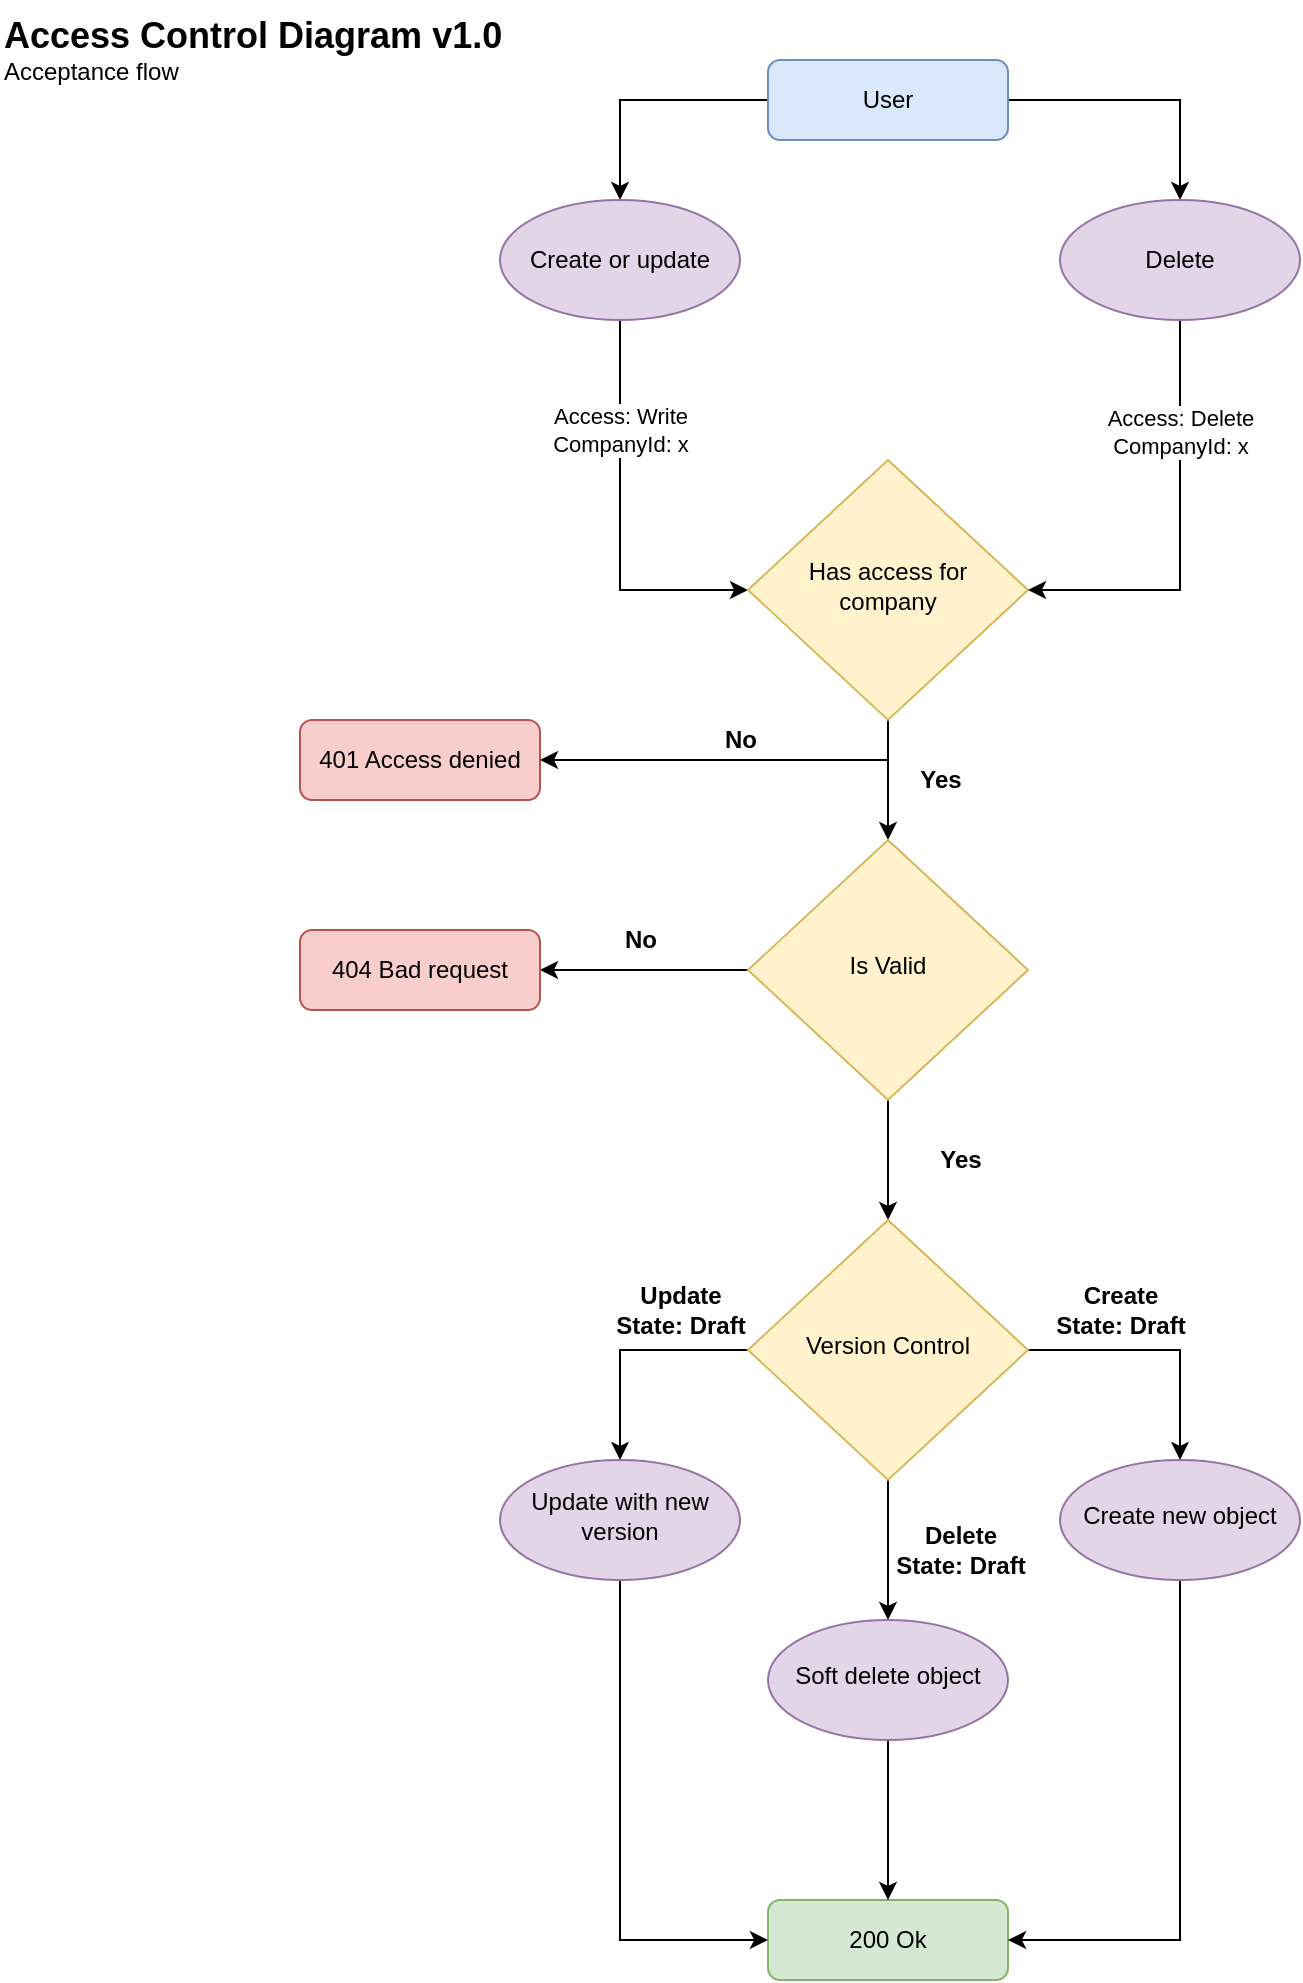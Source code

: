 <mxfile version="20.2.3" type="device"><diagram id="C5RBs43oDa-KdzZeNtuy" name="Page-1"><mxGraphModel dx="2147" dy="1033" grid="1" gridSize="10" guides="1" tooltips="1" connect="1" arrows="1" fold="1" page="1" pageScale="1" pageWidth="827" pageHeight="1169" math="0" shadow="0"><root><mxCell id="WIyWlLk6GJQsqaUBKTNV-0"/><mxCell id="WIyWlLk6GJQsqaUBKTNV-1" parent="WIyWlLk6GJQsqaUBKTNV-0"/><mxCell id="nzmLhnQiLKHIaTaiKuy6-3" value="" style="edgeStyle=orthogonalEdgeStyle;rounded=0;orthogonalLoop=1;jettySize=auto;html=1;" edge="1" parent="WIyWlLk6GJQsqaUBKTNV-1" source="WIyWlLk6GJQsqaUBKTNV-3" target="nzmLhnQiLKHIaTaiKuy6-2"><mxGeometry relative="1" as="geometry"/></mxCell><mxCell id="nzmLhnQiLKHIaTaiKuy6-5" value="" style="edgeStyle=orthogonalEdgeStyle;rounded=0;orthogonalLoop=1;jettySize=auto;html=1;" edge="1" parent="WIyWlLk6GJQsqaUBKTNV-1" source="WIyWlLk6GJQsqaUBKTNV-3" target="nzmLhnQiLKHIaTaiKuy6-4"><mxGeometry relative="1" as="geometry"/></mxCell><mxCell id="WIyWlLk6GJQsqaUBKTNV-3" value="User" style="rounded=1;whiteSpace=wrap;html=1;fontSize=12;glass=0;strokeWidth=1;shadow=0;fillColor=#dae8fc;strokeColor=#6c8ebf;" parent="WIyWlLk6GJQsqaUBKTNV-1" vertex="1"><mxGeometry x="444" y="70" width="120" height="40" as="geometry"/></mxCell><mxCell id="WIyWlLk6GJQsqaUBKTNV-7" value="200 Ok" style="rounded=1;whiteSpace=wrap;html=1;fontSize=12;glass=0;strokeWidth=1;shadow=0;fillColor=#d5e8d4;strokeColor=#82b366;" parent="WIyWlLk6GJQsqaUBKTNV-1" vertex="1"><mxGeometry x="444" y="990" width="120" height="40" as="geometry"/></mxCell><mxCell id="WIyWlLk6GJQsqaUBKTNV-12" value="401 Access denied" style="rounded=1;whiteSpace=wrap;html=1;fontSize=12;glass=0;strokeWidth=1;shadow=0;fillColor=#f8cecc;strokeColor=#b85450;" parent="WIyWlLk6GJQsqaUBKTNV-1" vertex="1"><mxGeometry x="210" y="400" width="120" height="40" as="geometry"/></mxCell><mxCell id="DM-HXkn2b287BMufLKwu-4" style="edgeStyle=orthogonalEdgeStyle;rounded=0;orthogonalLoop=1;jettySize=auto;html=1;entryX=0;entryY=0.5;entryDx=0;entryDy=0;exitX=0.5;exitY=1;exitDx=0;exitDy=0;" parent="WIyWlLk6GJQsqaUBKTNV-1" source="nzmLhnQiLKHIaTaiKuy6-2" target="DM-HXkn2b287BMufLKwu-2" edge="1"><mxGeometry relative="1" as="geometry"/></mxCell><mxCell id="DM-HXkn2b287BMufLKwu-5" value="Access: Write&lt;br&gt;CompanyId: x" style="edgeLabel;html=1;align=center;verticalAlign=middle;resizable=0;points=[];" parent="DM-HXkn2b287BMufLKwu-4" vertex="1" connectable="0"><mxGeometry x="-0.121" y="1" relative="1" as="geometry"><mxPoint x="-1" y="-33" as="offset"/></mxGeometry></mxCell><mxCell id="nzmLhnQiLKHIaTaiKuy6-9" style="edgeStyle=orthogonalEdgeStyle;rounded=0;orthogonalLoop=1;jettySize=auto;html=1;exitX=0.5;exitY=1;exitDx=0;exitDy=0;" edge="1" parent="WIyWlLk6GJQsqaUBKTNV-1" source="DM-HXkn2b287BMufLKwu-2" target="WIyWlLk6GJQsqaUBKTNV-12"><mxGeometry relative="1" as="geometry"/></mxCell><mxCell id="nzmLhnQiLKHIaTaiKuy6-11" style="edgeStyle=orthogonalEdgeStyle;rounded=0;orthogonalLoop=1;jettySize=auto;html=1;exitX=0.5;exitY=1;exitDx=0;exitDy=0;" edge="1" parent="WIyWlLk6GJQsqaUBKTNV-1" source="DM-HXkn2b287BMufLKwu-2" target="DM-HXkn2b287BMufLKwu-6"><mxGeometry relative="1" as="geometry"/></mxCell><mxCell id="DM-HXkn2b287BMufLKwu-2" value="Has access for company" style="rhombus;whiteSpace=wrap;html=1;shadow=0;fontFamily=Helvetica;fontSize=12;align=center;strokeWidth=1;spacing=6;spacingTop=-4;fillColor=#fff2cc;strokeColor=#d6b656;" parent="WIyWlLk6GJQsqaUBKTNV-1" vertex="1"><mxGeometry x="434" y="270" width="140" height="130" as="geometry"/></mxCell><mxCell id="nzmLhnQiLKHIaTaiKuy6-14" style="edgeStyle=orthogonalEdgeStyle;rounded=0;orthogonalLoop=1;jettySize=auto;html=1;exitX=0;exitY=0.5;exitDx=0;exitDy=0;entryX=1;entryY=0.5;entryDx=0;entryDy=0;" edge="1" parent="WIyWlLk6GJQsqaUBKTNV-1" source="DM-HXkn2b287BMufLKwu-6" target="nzmLhnQiLKHIaTaiKuy6-13"><mxGeometry relative="1" as="geometry"/></mxCell><mxCell id="nzmLhnQiLKHIaTaiKuy6-17" style="edgeStyle=orthogonalEdgeStyle;rounded=0;orthogonalLoop=1;jettySize=auto;html=1;exitX=0.5;exitY=1;exitDx=0;exitDy=0;" edge="1" parent="WIyWlLk6GJQsqaUBKTNV-1" source="DM-HXkn2b287BMufLKwu-6" target="nzmLhnQiLKHIaTaiKuy6-16"><mxGeometry relative="1" as="geometry"/></mxCell><mxCell id="DM-HXkn2b287BMufLKwu-6" value="Is Valid" style="rhombus;whiteSpace=wrap;html=1;shadow=0;fontFamily=Helvetica;fontSize=12;align=center;strokeWidth=1;spacing=6;spacingTop=-4;fillColor=#fff2cc;strokeColor=#d6b656;" parent="WIyWlLk6GJQsqaUBKTNV-1" vertex="1"><mxGeometry x="434" y="460" width="140" height="130" as="geometry"/></mxCell><mxCell id="nzmLhnQiLKHIaTaiKuy6-2" value="Create or update" style="ellipse;whiteSpace=wrap;html=1;rounded=1;glass=0;strokeWidth=1;shadow=0;fillColor=#e1d5e7;strokeColor=#9673a6;" vertex="1" parent="WIyWlLk6GJQsqaUBKTNV-1"><mxGeometry x="310" y="140" width="120" height="60" as="geometry"/></mxCell><mxCell id="nzmLhnQiLKHIaTaiKuy6-6" style="edgeStyle=orthogonalEdgeStyle;rounded=0;orthogonalLoop=1;jettySize=auto;html=1;exitX=0.5;exitY=1;exitDx=0;exitDy=0;entryX=1;entryY=0.5;entryDx=0;entryDy=0;" edge="1" parent="WIyWlLk6GJQsqaUBKTNV-1" source="nzmLhnQiLKHIaTaiKuy6-4" target="DM-HXkn2b287BMufLKwu-2"><mxGeometry relative="1" as="geometry"/></mxCell><mxCell id="nzmLhnQiLKHIaTaiKuy6-7" value="&lt;span style=&quot;&quot;&gt;Access: Delete&lt;/span&gt;&lt;br style=&quot;background-color: rgb(248, 249, 250);&quot;&gt;&lt;span style=&quot;&quot;&gt;CompanyId: x&lt;/span&gt;" style="edgeLabel;html=1;align=center;verticalAlign=middle;resizable=0;points=[];" vertex="1" connectable="0" parent="nzmLhnQiLKHIaTaiKuy6-6"><mxGeometry x="-0.262" y="2" relative="1" as="geometry"><mxPoint x="-2" y="-22" as="offset"/></mxGeometry></mxCell><mxCell id="nzmLhnQiLKHIaTaiKuy6-4" value="Delete" style="ellipse;whiteSpace=wrap;html=1;rounded=1;glass=0;strokeWidth=1;shadow=0;fillColor=#e1d5e7;strokeColor=#9673a6;" vertex="1" parent="WIyWlLk6GJQsqaUBKTNV-1"><mxGeometry x="590" y="140" width="120" height="60" as="geometry"/></mxCell><mxCell id="nzmLhnQiLKHIaTaiKuy6-10" value="&lt;b&gt;No&lt;/b&gt;" style="text;html=1;align=center;verticalAlign=middle;resizable=0;points=[];autosize=1;strokeColor=none;fillColor=none;" vertex="1" parent="WIyWlLk6GJQsqaUBKTNV-1"><mxGeometry x="410" y="395" width="40" height="30" as="geometry"/></mxCell><mxCell id="nzmLhnQiLKHIaTaiKuy6-12" value="&lt;b&gt;Yes&lt;/b&gt;" style="text;html=1;align=center;verticalAlign=middle;resizable=0;points=[];autosize=1;strokeColor=none;fillColor=none;" vertex="1" parent="WIyWlLk6GJQsqaUBKTNV-1"><mxGeometry x="510" y="415" width="40" height="30" as="geometry"/></mxCell><mxCell id="nzmLhnQiLKHIaTaiKuy6-13" value="404 Bad request" style="rounded=1;whiteSpace=wrap;html=1;fontSize=12;glass=0;strokeWidth=1;shadow=0;fillColor=#f8cecc;strokeColor=#b85450;" vertex="1" parent="WIyWlLk6GJQsqaUBKTNV-1"><mxGeometry x="210" y="505" width="120" height="40" as="geometry"/></mxCell><mxCell id="nzmLhnQiLKHIaTaiKuy6-15" value="&lt;b&gt;No&lt;/b&gt;" style="text;html=1;align=center;verticalAlign=middle;resizable=0;points=[];autosize=1;strokeColor=none;fillColor=none;" vertex="1" parent="WIyWlLk6GJQsqaUBKTNV-1"><mxGeometry x="360" y="495" width="40" height="30" as="geometry"/></mxCell><mxCell id="nzmLhnQiLKHIaTaiKuy6-20" value="" style="edgeStyle=orthogonalEdgeStyle;rounded=0;orthogonalLoop=1;jettySize=auto;html=1;entryX=0.5;entryY=0;entryDx=0;entryDy=0;" edge="1" parent="WIyWlLk6GJQsqaUBKTNV-1" source="nzmLhnQiLKHIaTaiKuy6-16" target="nzmLhnQiLKHIaTaiKuy6-19"><mxGeometry relative="1" as="geometry"/></mxCell><mxCell id="nzmLhnQiLKHIaTaiKuy6-24" style="edgeStyle=orthogonalEdgeStyle;rounded=0;orthogonalLoop=1;jettySize=auto;html=1;exitX=1;exitY=0.5;exitDx=0;exitDy=0;entryX=0.5;entryY=0;entryDx=0;entryDy=0;" edge="1" parent="WIyWlLk6GJQsqaUBKTNV-1" source="nzmLhnQiLKHIaTaiKuy6-16" target="nzmLhnQiLKHIaTaiKuy6-23"><mxGeometry relative="1" as="geometry"/></mxCell><mxCell id="nzmLhnQiLKHIaTaiKuy6-27" style="edgeStyle=orthogonalEdgeStyle;rounded=0;orthogonalLoop=1;jettySize=auto;html=1;exitX=0.5;exitY=1;exitDx=0;exitDy=0;" edge="1" parent="WIyWlLk6GJQsqaUBKTNV-1" source="nzmLhnQiLKHIaTaiKuy6-16" target="nzmLhnQiLKHIaTaiKuy6-26"><mxGeometry relative="1" as="geometry"/></mxCell><mxCell id="nzmLhnQiLKHIaTaiKuy6-16" value="Version Control" style="rhombus;whiteSpace=wrap;html=1;shadow=0;fontFamily=Helvetica;fontSize=12;align=center;strokeWidth=1;spacing=6;spacingTop=-4;fillColor=#fff2cc;strokeColor=#d6b656;" vertex="1" parent="WIyWlLk6GJQsqaUBKTNV-1"><mxGeometry x="434" y="650" width="140" height="130" as="geometry"/></mxCell><mxCell id="nzmLhnQiLKHIaTaiKuy6-18" value="&lt;b&gt;Yes&lt;/b&gt;" style="text;html=1;align=center;verticalAlign=middle;resizable=0;points=[];autosize=1;strokeColor=none;fillColor=none;" vertex="1" parent="WIyWlLk6GJQsqaUBKTNV-1"><mxGeometry x="520" y="605" width="40" height="30" as="geometry"/></mxCell><mxCell id="nzmLhnQiLKHIaTaiKuy6-29" style="edgeStyle=orthogonalEdgeStyle;rounded=0;orthogonalLoop=1;jettySize=auto;html=1;exitX=0.5;exitY=1;exitDx=0;exitDy=0;entryX=0;entryY=0.5;entryDx=0;entryDy=0;" edge="1" parent="WIyWlLk6GJQsqaUBKTNV-1" source="nzmLhnQiLKHIaTaiKuy6-19" target="WIyWlLk6GJQsqaUBKTNV-7"><mxGeometry relative="1" as="geometry"/></mxCell><mxCell id="nzmLhnQiLKHIaTaiKuy6-19" value="Update with new version" style="ellipse;whiteSpace=wrap;html=1;shadow=0;strokeWidth=1;spacing=6;spacingTop=-4;fillColor=#e1d5e7;strokeColor=#9673a6;" vertex="1" parent="WIyWlLk6GJQsqaUBKTNV-1"><mxGeometry x="310" y="770" width="120" height="60" as="geometry"/></mxCell><mxCell id="nzmLhnQiLKHIaTaiKuy6-22" value="&lt;b&gt;Update&lt;br&gt;State: Draft&lt;br&gt;&lt;/b&gt;" style="text;html=1;align=center;verticalAlign=middle;resizable=0;points=[];autosize=1;strokeColor=none;fillColor=none;" vertex="1" parent="WIyWlLk6GJQsqaUBKTNV-1"><mxGeometry x="355" y="675" width="90" height="40" as="geometry"/></mxCell><mxCell id="nzmLhnQiLKHIaTaiKuy6-31" style="edgeStyle=orthogonalEdgeStyle;rounded=0;orthogonalLoop=1;jettySize=auto;html=1;exitX=0.5;exitY=1;exitDx=0;exitDy=0;entryX=1;entryY=0.5;entryDx=0;entryDy=0;" edge="1" parent="WIyWlLk6GJQsqaUBKTNV-1" source="nzmLhnQiLKHIaTaiKuy6-23" target="WIyWlLk6GJQsqaUBKTNV-7"><mxGeometry relative="1" as="geometry"/></mxCell><mxCell id="nzmLhnQiLKHIaTaiKuy6-23" value="Create new object" style="ellipse;whiteSpace=wrap;html=1;shadow=0;strokeWidth=1;spacing=6;spacingTop=-4;fillColor=#e1d5e7;strokeColor=#9673a6;" vertex="1" parent="WIyWlLk6GJQsqaUBKTNV-1"><mxGeometry x="590" y="770" width="120" height="60" as="geometry"/></mxCell><mxCell id="nzmLhnQiLKHIaTaiKuy6-25" value="&lt;b&gt;Create&lt;br&gt;State: Draft&lt;br&gt;&lt;/b&gt;" style="text;html=1;align=center;verticalAlign=middle;resizable=0;points=[];autosize=1;strokeColor=none;fillColor=none;" vertex="1" parent="WIyWlLk6GJQsqaUBKTNV-1"><mxGeometry x="575" y="675" width="90" height="40" as="geometry"/></mxCell><mxCell id="nzmLhnQiLKHIaTaiKuy6-30" style="edgeStyle=orthogonalEdgeStyle;rounded=0;orthogonalLoop=1;jettySize=auto;html=1;exitX=0.5;exitY=1;exitDx=0;exitDy=0;" edge="1" parent="WIyWlLk6GJQsqaUBKTNV-1" source="nzmLhnQiLKHIaTaiKuy6-26" target="WIyWlLk6GJQsqaUBKTNV-7"><mxGeometry relative="1" as="geometry"/></mxCell><mxCell id="nzmLhnQiLKHIaTaiKuy6-26" value="Soft delete object" style="ellipse;whiteSpace=wrap;html=1;shadow=0;strokeWidth=1;spacing=6;spacingTop=-4;fillColor=#e1d5e7;strokeColor=#9673a6;" vertex="1" parent="WIyWlLk6GJQsqaUBKTNV-1"><mxGeometry x="444" y="850" width="120" height="60" as="geometry"/></mxCell><mxCell id="nzmLhnQiLKHIaTaiKuy6-28" value="&lt;b&gt;Delete&lt;br&gt;State: Draft&lt;br&gt;&lt;/b&gt;" style="text;html=1;align=center;verticalAlign=middle;resizable=0;points=[];autosize=1;strokeColor=none;fillColor=none;" vertex="1" parent="WIyWlLk6GJQsqaUBKTNV-1"><mxGeometry x="495" y="795" width="90" height="40" as="geometry"/></mxCell><mxCell id="nzmLhnQiLKHIaTaiKuy6-33" value="&lt;font style=&quot;font-size: 18px;&quot;&gt;&lt;b&gt;Access Control Diagram v1.0&lt;br&gt;&lt;/b&gt;&lt;/font&gt;Acceptance flow" style="text;html=1;resizable=0;autosize=1;align=left;verticalAlign=middle;points=[];fillColor=none;strokeColor=none;rounded=0;" vertex="1" parent="WIyWlLk6GJQsqaUBKTNV-1"><mxGeometry x="60" y="40" width="270" height="50" as="geometry"/></mxCell></root></mxGraphModel></diagram></mxfile>